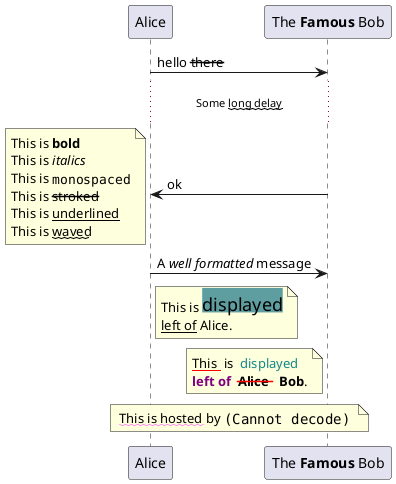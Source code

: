 @startuml
participant Alice
participant "The **Famous** Bob" as Bob

Alice -> Bob : hello --there--
... Some ~~long delay~~ ...
Bob -> Alice : ok
note left
This is **bold**
This is //italics//
This is ""monospaced""
This is --stroked--
This is __underlined__
This is ~~waved~~
end note

Alice -> Bob : A //well formatted// message
note right of Alice
This is <back:cadetblue><size:18>displayed</size></back>
__left of__ Alice.
end note
note left of Bob
<u:red>This </u> is <color #118888> displayed </color>
**<color purple >left of </color> <s:red>Alice </strike>  Bob**.
end note
note over Alice, Bob
<w:#FF33FF>This is hosted</w> by <img sourceforge.jpg>
end note
@enduml